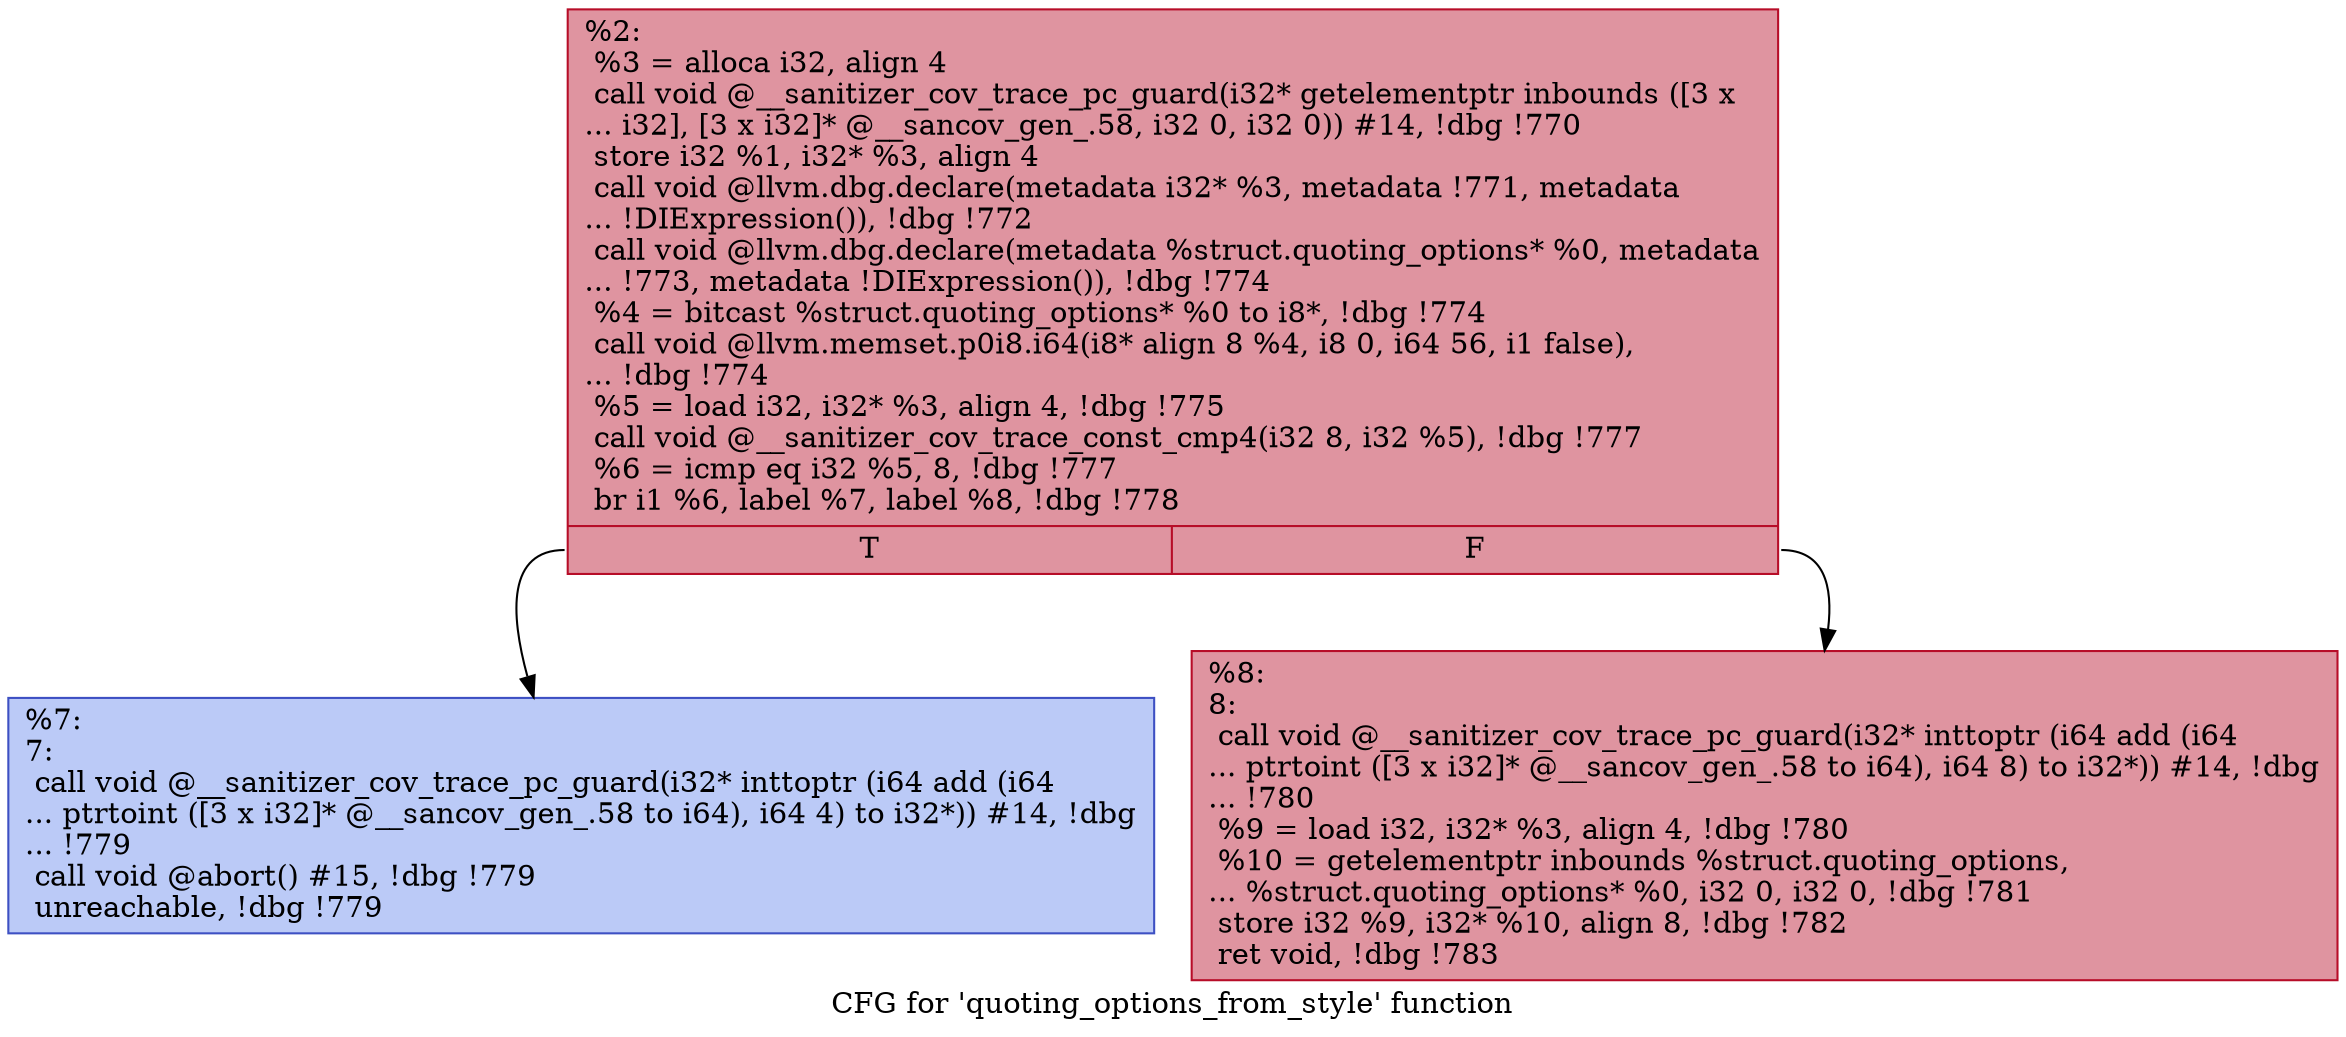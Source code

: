 digraph "CFG for 'quoting_options_from_style' function" {
	label="CFG for 'quoting_options_from_style' function";

	Node0x5555558d3b00 [shape=record,color="#b70d28ff", style=filled, fillcolor="#b70d2870",label="{%2:\l  %3 = alloca i32, align 4\l  call void @__sanitizer_cov_trace_pc_guard(i32* getelementptr inbounds ([3 x\l... i32], [3 x i32]* @__sancov_gen_.58, i32 0, i32 0)) #14, !dbg !770\l  store i32 %1, i32* %3, align 4\l  call void @llvm.dbg.declare(metadata i32* %3, metadata !771, metadata\l... !DIExpression()), !dbg !772\l  call void @llvm.dbg.declare(metadata %struct.quoting_options* %0, metadata\l... !773, metadata !DIExpression()), !dbg !774\l  %4 = bitcast %struct.quoting_options* %0 to i8*, !dbg !774\l  call void @llvm.memset.p0i8.i64(i8* align 8 %4, i8 0, i64 56, i1 false),\l... !dbg !774\l  %5 = load i32, i32* %3, align 4, !dbg !775\l  call void @__sanitizer_cov_trace_const_cmp4(i32 8, i32 %5), !dbg !777\l  %6 = icmp eq i32 %5, 8, !dbg !777\l  br i1 %6, label %7, label %8, !dbg !778\l|{<s0>T|<s1>F}}"];
	Node0x5555558d3b00:s0 -> Node0x5555558d4f80;
	Node0x5555558d3b00:s1 -> Node0x5555558d4fd0;
	Node0x5555558d4f80 [shape=record,color="#3d50c3ff", style=filled, fillcolor="#6687ed70",label="{%7:\l7:                                                \l  call void @__sanitizer_cov_trace_pc_guard(i32* inttoptr (i64 add (i64\l... ptrtoint ([3 x i32]* @__sancov_gen_.58 to i64), i64 4) to i32*)) #14, !dbg\l... !779\l  call void @abort() #15, !dbg !779\l  unreachable, !dbg !779\l}"];
	Node0x5555558d4fd0 [shape=record,color="#b70d28ff", style=filled, fillcolor="#b70d2870",label="{%8:\l8:                                                \l  call void @__sanitizer_cov_trace_pc_guard(i32* inttoptr (i64 add (i64\l... ptrtoint ([3 x i32]* @__sancov_gen_.58 to i64), i64 8) to i32*)) #14, !dbg\l... !780\l  %9 = load i32, i32* %3, align 4, !dbg !780\l  %10 = getelementptr inbounds %struct.quoting_options,\l... %struct.quoting_options* %0, i32 0, i32 0, !dbg !781\l  store i32 %9, i32* %10, align 8, !dbg !782\l  ret void, !dbg !783\l}"];
}

